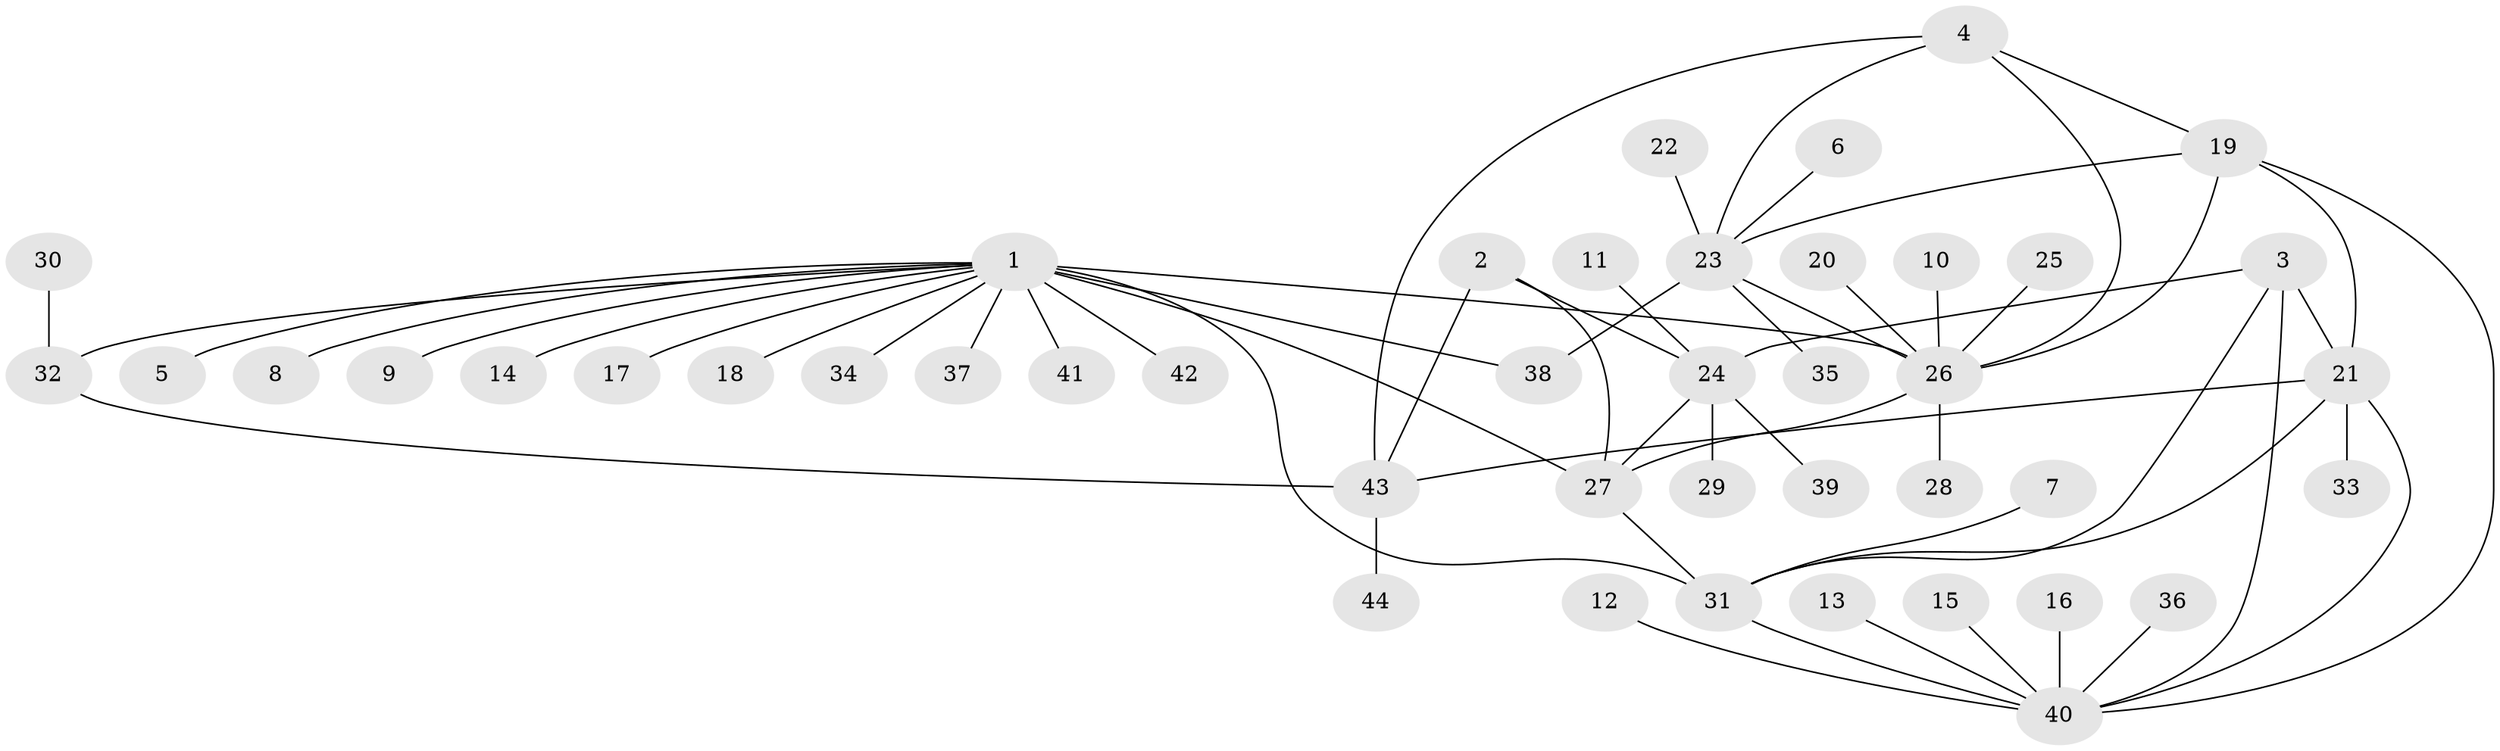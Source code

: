 // original degree distribution, {11: 0.023809523809523808, 8: 0.047619047619047616, 5: 0.047619047619047616, 6: 0.047619047619047616, 9: 0.011904761904761904, 4: 0.047619047619047616, 3: 0.023809523809523808, 7: 0.011904761904761904, 2: 0.21428571428571427, 1: 0.5238095238095238}
// Generated by graph-tools (version 1.1) at 2025/26/03/09/25 03:26:34]
// undirected, 44 vertices, 59 edges
graph export_dot {
graph [start="1"]
  node [color=gray90,style=filled];
  1;
  2;
  3;
  4;
  5;
  6;
  7;
  8;
  9;
  10;
  11;
  12;
  13;
  14;
  15;
  16;
  17;
  18;
  19;
  20;
  21;
  22;
  23;
  24;
  25;
  26;
  27;
  28;
  29;
  30;
  31;
  32;
  33;
  34;
  35;
  36;
  37;
  38;
  39;
  40;
  41;
  42;
  43;
  44;
  1 -- 5 [weight=1.0];
  1 -- 8 [weight=1.0];
  1 -- 9 [weight=1.0];
  1 -- 14 [weight=1.0];
  1 -- 17 [weight=1.0];
  1 -- 18 [weight=1.0];
  1 -- 26 [weight=1.0];
  1 -- 27 [weight=1.0];
  1 -- 31 [weight=2.0];
  1 -- 32 [weight=1.0];
  1 -- 34 [weight=1.0];
  1 -- 37 [weight=1.0];
  1 -- 38 [weight=3.0];
  1 -- 41 [weight=1.0];
  1 -- 42 [weight=1.0];
  2 -- 24 [weight=1.0];
  2 -- 27 [weight=2.0];
  2 -- 43 [weight=1.0];
  3 -- 21 [weight=1.0];
  3 -- 24 [weight=1.0];
  3 -- 31 [weight=1.0];
  3 -- 40 [weight=1.0];
  4 -- 19 [weight=1.0];
  4 -- 23 [weight=1.0];
  4 -- 26 [weight=1.0];
  4 -- 43 [weight=1.0];
  6 -- 23 [weight=1.0];
  7 -- 31 [weight=1.0];
  10 -- 26 [weight=1.0];
  11 -- 24 [weight=1.0];
  12 -- 40 [weight=1.0];
  13 -- 40 [weight=1.0];
  15 -- 40 [weight=1.0];
  16 -- 40 [weight=1.0];
  19 -- 21 [weight=1.0];
  19 -- 23 [weight=1.0];
  19 -- 26 [weight=1.0];
  19 -- 40 [weight=1.0];
  20 -- 26 [weight=1.0];
  21 -- 31 [weight=1.0];
  21 -- 33 [weight=1.0];
  21 -- 40 [weight=1.0];
  21 -- 43 [weight=1.0];
  22 -- 23 [weight=1.0];
  23 -- 26 [weight=1.0];
  23 -- 35 [weight=1.0];
  23 -- 38 [weight=1.0];
  24 -- 27 [weight=2.0];
  24 -- 29 [weight=1.0];
  24 -- 39 [weight=1.0];
  25 -- 26 [weight=1.0];
  26 -- 27 [weight=1.0];
  26 -- 28 [weight=1.0];
  27 -- 31 [weight=1.0];
  30 -- 32 [weight=1.0];
  31 -- 40 [weight=1.0];
  32 -- 43 [weight=3.0];
  36 -- 40 [weight=1.0];
  43 -- 44 [weight=1.0];
}
